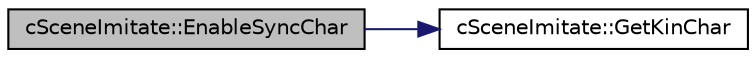 digraph "cSceneImitate::EnableSyncChar"
{
 // LATEX_PDF_SIZE
  edge [fontname="Helvetica",fontsize="10",labelfontname="Helvetica",labelfontsize="10"];
  node [fontname="Helvetica",fontsize="10",shape=record];
  rankdir="LR";
  Node1 [label="cSceneImitate::EnableSyncChar",height=0.2,width=0.4,color="black", fillcolor="grey75", style="filled", fontcolor="black",tooltip=" "];
  Node1 -> Node2 [color="midnightblue",fontsize="10",style="solid",fontname="Helvetica"];
  Node2 [label="cSceneImitate::GetKinChar",height=0.2,width=0.4,color="black", fillcolor="white", style="filled",URL="$classc_scene_imitate.html#a712921943778a0f7631ac723f42f3fc1",tooltip=" "];
}
